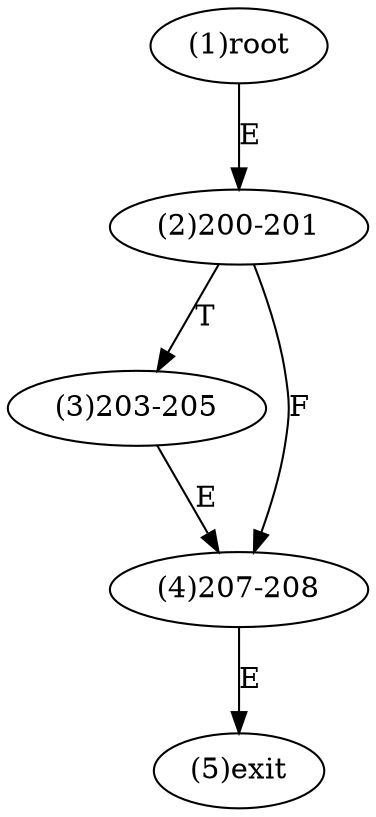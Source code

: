 digraph "" { 
1[ label="(1)root"];
2[ label="(2)200-201"];
3[ label="(3)203-205"];
4[ label="(4)207-208"];
5[ label="(5)exit"];
1->2[ label="E"];
2->4[ label="F"];
2->3[ label="T"];
3->4[ label="E"];
4->5[ label="E"];
}